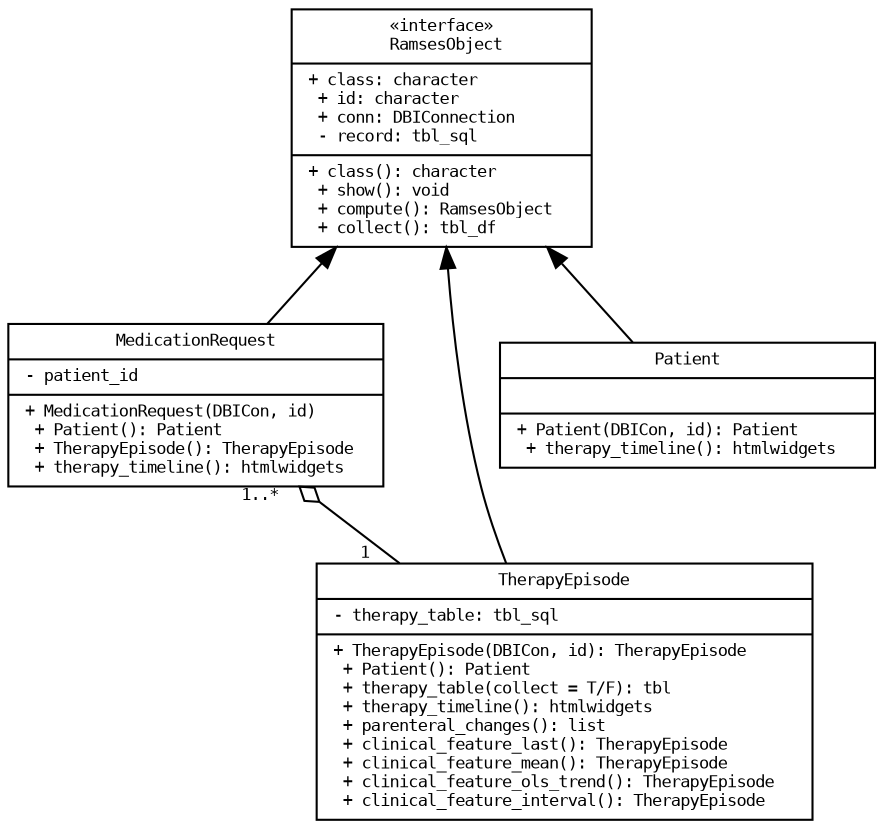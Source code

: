 digraph G {
  

  node [
          fontname = "monospace"
          shape = "record"
          width = 1.5
          fontsize = 8
  ]

  edge [
          fontname = "monospace"
          fontsize = 8
  ]

# arrowheads
# Association open
# Inheritance empty
# Realisation/implementation empty + style=dashed
# Dependency open + style=dashed
# Aggregation odiamond
# Composition diamond


# Interface
RamsesObject [
  width = 2
  label = "{«interface»\n
  RamsesObject|
  + class: character\l
  + id: character\l
  + conn: DBIConnection\l
  - record: tbl_sql\l|
  
  + class(): character\l
  + show(): void\l
  + compute(): RamsesObject\l
  + collect(): tbl_df\l}"
]

/*
Prescription [
  width = 3
  label = "{Prescription|
  - prescription_type: \{\"mono\", \"combo\"\}\l
  - medication_requests\l
  + therapy_id: character\l|
  
  + Prescription(DBICon., id): Prescription\l
  + Patient(): Patient\l
  + TherapyEpisode(): TherapyEpisode\l
  + prescription_type(): \{\"mono\", \"combo\"\}\l
  + medication_requests(): list\l
  + therapy_timeline(): htmlwidgets\l}"
]

Prescription_Mono [
  label = "{Prescription_Mono|
  - type: \"mono\"\l
  }"
]

Prescription_Combo [
  label = "{Prescription_Combo|
  - type: \"combo\"\l
  }"
]
*/

MedicationRequest [
  width = 2.5
  label = "{MedicationRequest|
  - patient_id\l|
  
  + MedicationRequest(DBICon, id)\l
  + Patient(): Patient\l
  + TherapyEpisode(): TherapyEpisode\l
  + therapy_timeline(): htmlwidgets\l}"
  
  # + Clinician(): Clinician\l
  #  + Prescription(): Prescription\l
]

TherapyEpisode [
  width = 3.3
  label = "{TherapyEpisode|
  - therapy_table: tbl_sql\l|
  
  + TherapyEpisode(DBICon, id): TherapyEpisode\l
  + Patient(): Patient\l
  + therapy_table(collect = T/F): tbl\l
  + therapy_timeline(): htmlwidgets\l
  + parenteral_changes(): list\l
  + clinical_feature_last(): TherapyEpisode\l
  + clinical_feature_mean(): TherapyEpisode\l
  + clinical_feature_ols_trend(): TherapyEpisode\l
  + clinical_feature_interval(): TherapyEpisode\l}"
#  + medication_request(): list\l}"
]

Patient [
  width = 2.5
  label = "{Patient|
  \l|
  + Patient(DBICon, id): Patient\l
  + therapy_timeline(): htmlwidgets\l}"
]

/*
Clinician [
  width = 2.5
  label = "{Clinician|
  \l|
  + Clinician(DBICon, id): Clinician\l
  + get_specialty(): character\l
  + get_lead_clinician: Clinician\l}"
]*/

/*
TherapyList [
label = "{TherapyList|\l+ id: list\l+ type: \"therapy-list\"\l- TherapyTable: tbl\l+ lazy_status: boolean\l|+ fetch(): data.frame\l + therapy_table(): list\l}"
]
*/


/*RamsesObject -> Prescription [dir=back]
Prescription -> Prescription_Mono [dir=back]
Prescription -> Prescription_Combo [dir=back]*/
RamsesObject -> MedicationRequest [dir=back]

RamsesObject -> Patient [dir=back]
/*RamsesObject -> Clinician [dir=back]*/
RamsesObject -> TherapyEpisode [dir=back]

TherapyEpisode -> MedicationRequest [ constraint=false
  arrowhead=odiamond
  headlabel = "1..*  "
  taillabel = "1   "]
/*Prescription_Mono -> MedicationRequest [ constraint=false
  arrowhead=odiamond
  headlabel = "1..*       "
  taillabel = "1"]
Prescription_Combo -> MedicationRequest [
  arrowhead=odiamond
  headlabel = "2..*    "
  taillabel = "1"]*/


/*Patient -> Clinician [ style = invis ]; 
TherapyEpisode -> Clinician  [ style = invis ]; */
Patient -> TherapyEpisode  [ style = invis ]; 


/*
TherapyEpisode -> TherapyList [constraint=false
  arrowtail=odiamond
  headlabel = "2..*  "
  taillabel = "0..*  "]
*/  
}